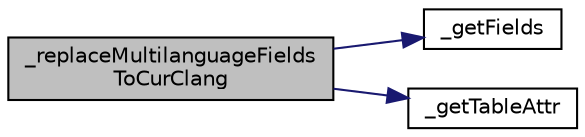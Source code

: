 digraph "_replaceMultilanguageFieldsToCurClang"
{
  edge [fontname="Helvetica",fontsize="10",labelfontname="Helvetica",labelfontsize="10"];
  node [fontname="Helvetica",fontsize="10",shape=record];
  rankdir="LR";
  Node1 [label="_replaceMultilanguageFields\lToCurClang",height=0.2,width=0.4,color="black", fillcolor="grey75", style="filled", fontcolor="black"];
  Node1 -> Node2 [color="midnightblue",fontsize="10",style="solid",fontname="Helvetica"];
  Node2 [label="_getFields",height=0.2,width=0.4,color="black", fillcolor="white", style="filled",URL="$class_s_s_d_b_schema.html#a5009b71c2090dc1b0c5d2b84f8083bf6"];
  Node1 -> Node3 [color="midnightblue",fontsize="10",style="solid",fontname="Helvetica"];
  Node3 [label="_getTableAttr",height=0.2,width=0.4,color="black", fillcolor="white", style="filled",URL="$class_s_s_d_b_schema.html#af64920244671f28b491228b5113809db"];
}
